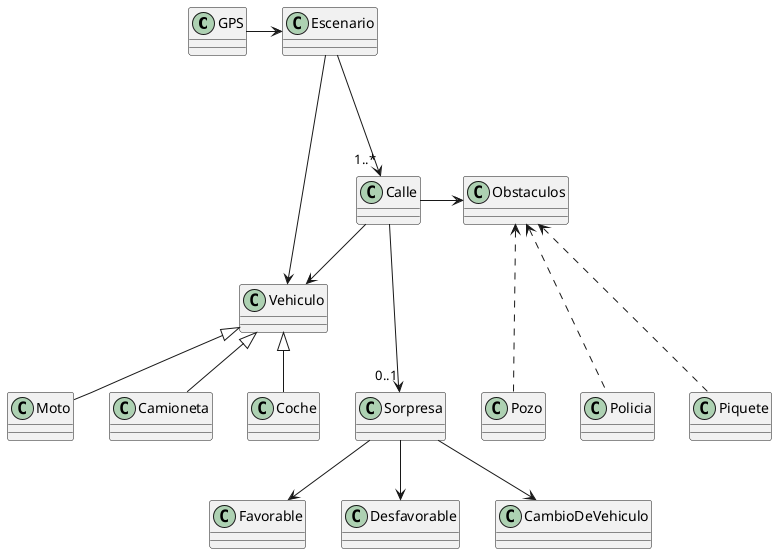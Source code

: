 @startuml

GPS -> Escenario

Calle ---> "0..1" Sorpresa
Calle --> Vehiculo
Calle -> Obstaculos

Escenario ---> "1..*" Calle
Escenario -> Vehiculo

Sorpresa --> Favorable
Sorpresa --> Desfavorable
Sorpresa --> CambioDeVehiculo

Vehiculo <|-- Moto
Vehiculo <|-- Camioneta
Vehiculo <|-- Coche

Obstaculos <... Pozo
Obstaculos <... Policia
Obstaculos <... Piquete

@enduml